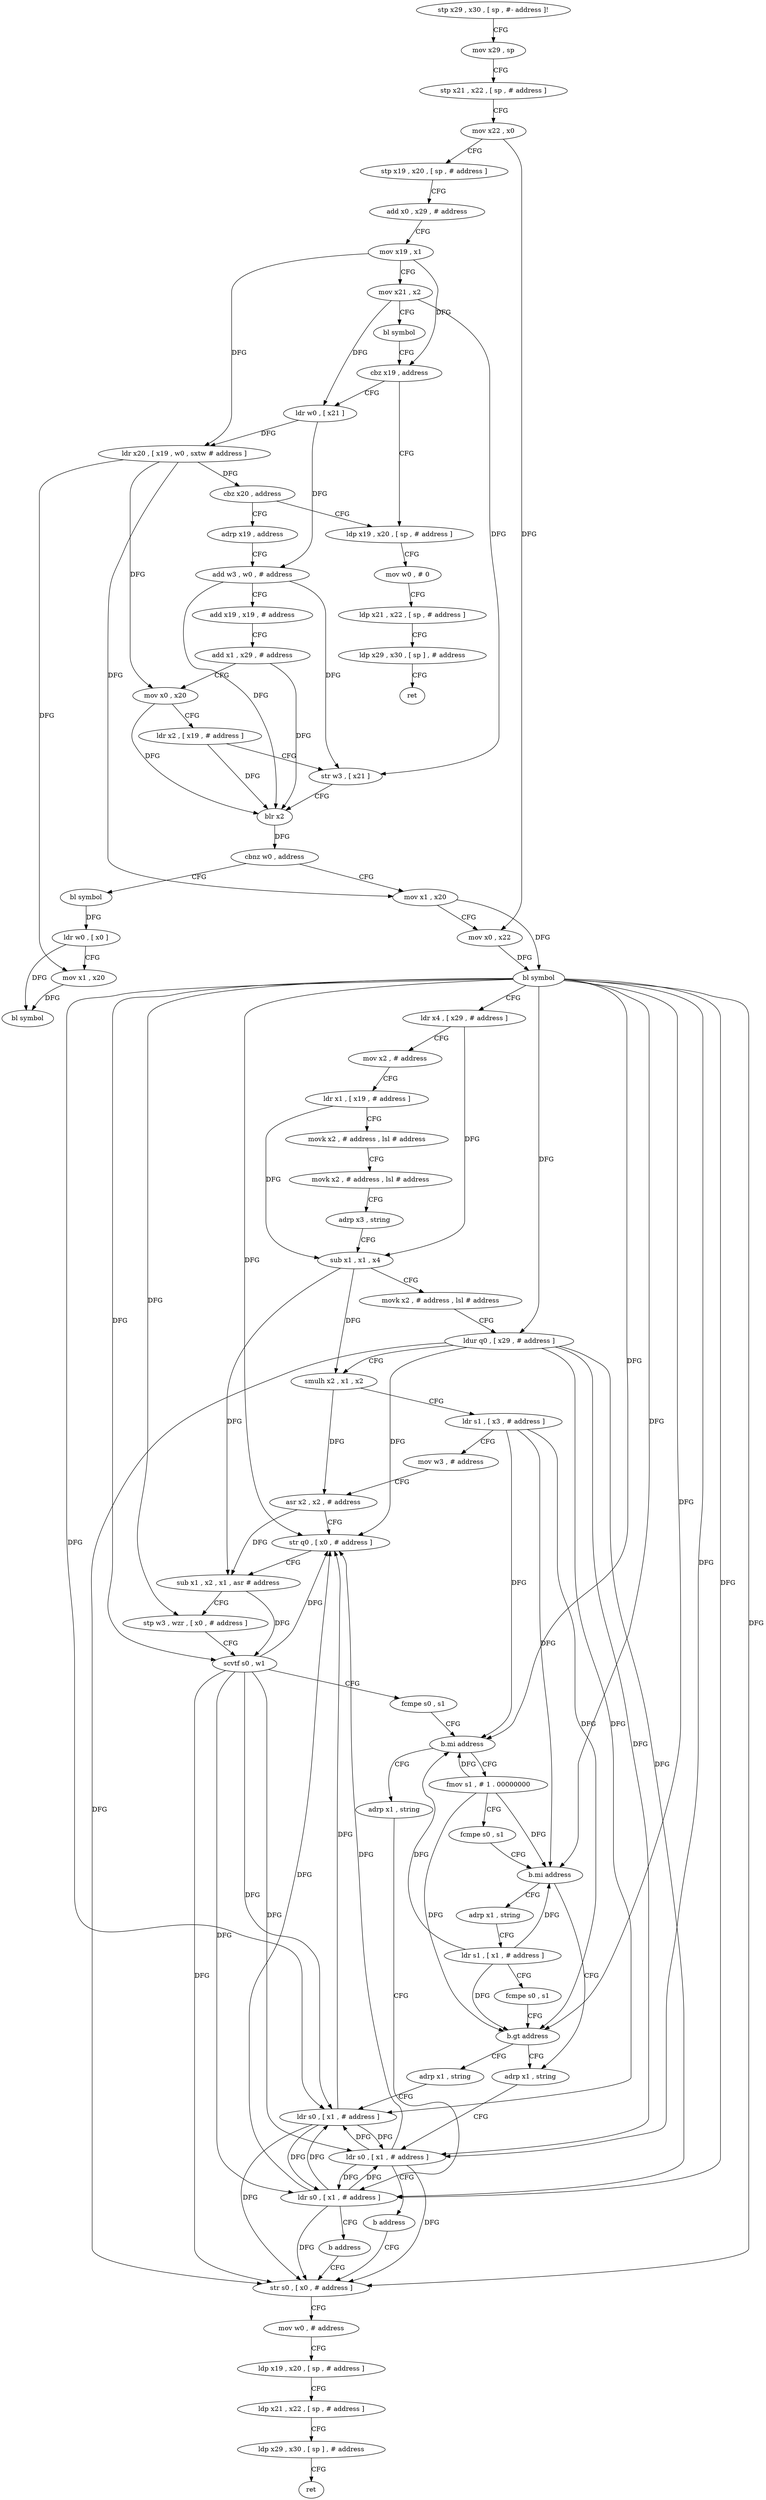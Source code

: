 digraph "func" {
"4268552" [label = "stp x29 , x30 , [ sp , #- address ]!" ]
"4268556" [label = "mov x29 , sp" ]
"4268560" [label = "stp x21 , x22 , [ sp , # address ]" ]
"4268564" [label = "mov x22 , x0" ]
"4268568" [label = "stp x19 , x20 , [ sp , # address ]" ]
"4268572" [label = "add x0 , x29 , # address" ]
"4268576" [label = "mov x19 , x1" ]
"4268580" [label = "mov x21 , x2" ]
"4268584" [label = "bl symbol" ]
"4268588" [label = "cbz x19 , address" ]
"4268792" [label = "ldp x19 , x20 , [ sp , # address ]" ]
"4268592" [label = "ldr w0 , [ x21 ]" ]
"4268796" [label = "mov w0 , # 0" ]
"4268800" [label = "ldp x21 , x22 , [ sp , # address ]" ]
"4268804" [label = "ldp x29 , x30 , [ sp ] , # address" ]
"4268808" [label = "ret" ]
"4268596" [label = "ldr x20 , [ x19 , w0 , sxtw # address ]" ]
"4268600" [label = "cbz x20 , address" ]
"4268604" [label = "adrp x19 , address" ]
"4268608" [label = "add w3 , w0 , # address" ]
"4268612" [label = "add x19 , x19 , # address" ]
"4268616" [label = "add x1 , x29 , # address" ]
"4268620" [label = "mov x0 , x20" ]
"4268624" [label = "ldr x2 , [ x19 , # address ]" ]
"4268628" [label = "str w3 , [ x21 ]" ]
"4268632" [label = "blr x2" ]
"4268636" [label = "cbnz w0 , address" ]
"4268844" [label = "bl symbol" ]
"4268640" [label = "mov x1 , x20" ]
"4268848" [label = "ldr w0 , [ x0 ]" ]
"4268852" [label = "mov x1 , x20" ]
"4268856" [label = "bl symbol" ]
"4268644" [label = "mov x0 , x22" ]
"4268648" [label = "bl symbol" ]
"4268652" [label = "ldr x4 , [ x29 , # address ]" ]
"4268656" [label = "mov x2 , # address" ]
"4268660" [label = "ldr x1 , [ x19 , # address ]" ]
"4268664" [label = "movk x2 , # address , lsl # address" ]
"4268668" [label = "movk x2 , # address , lsl # address" ]
"4268672" [label = "adrp x3 , string" ]
"4268676" [label = "sub x1 , x1 , x4" ]
"4268680" [label = "movk x2 , # address , lsl # address" ]
"4268684" [label = "ldur q0 , [ x29 , # address ]" ]
"4268688" [label = "smulh x2 , x1 , x2" ]
"4268692" [label = "ldr s1 , [ x3 , # address ]" ]
"4268696" [label = "mov w3 , # address" ]
"4268700" [label = "asr x2 , x2 , # address" ]
"4268704" [label = "str q0 , [ x0 , # address ]" ]
"4268708" [label = "sub x1 , x2 , x1 , asr # address" ]
"4268712" [label = "stp w3 , wzr , [ x0 , # address ]" ]
"4268716" [label = "scvtf s0 , w1" ]
"4268720" [label = "fcmpe s0 , s1" ]
"4268724" [label = "b.mi address" ]
"4268816" [label = "adrp x1 , string" ]
"4268728" [label = "fmov s1 , # 1 . 00000000" ]
"4268820" [label = "ldr s0 , [ x1 , # address ]" ]
"4268824" [label = "b address" ]
"4268764" [label = "str s0 , [ x0 , # address ]" ]
"4268732" [label = "fcmpe s0 , s1" ]
"4268736" [label = "b.mi address" ]
"4268832" [label = "adrp x1 , string" ]
"4268740" [label = "adrp x1 , string" ]
"4268768" [label = "mov w0 , # address" ]
"4268772" [label = "ldp x19 , x20 , [ sp , # address ]" ]
"4268776" [label = "ldp x21 , x22 , [ sp , # address ]" ]
"4268780" [label = "ldp x29 , x30 , [ sp ] , # address" ]
"4268784" [label = "ret" ]
"4268836" [label = "ldr s0 , [ x1 , # address ]" ]
"4268840" [label = "b address" ]
"4268744" [label = "ldr s1 , [ x1 , # address ]" ]
"4268748" [label = "fcmpe s0 , s1" ]
"4268752" [label = "b.gt address" ]
"4268756" [label = "adrp x1 , string" ]
"4268760" [label = "ldr s0 , [ x1 , # address ]" ]
"4268552" -> "4268556" [ label = "CFG" ]
"4268556" -> "4268560" [ label = "CFG" ]
"4268560" -> "4268564" [ label = "CFG" ]
"4268564" -> "4268568" [ label = "CFG" ]
"4268564" -> "4268644" [ label = "DFG" ]
"4268568" -> "4268572" [ label = "CFG" ]
"4268572" -> "4268576" [ label = "CFG" ]
"4268576" -> "4268580" [ label = "CFG" ]
"4268576" -> "4268588" [ label = "DFG" ]
"4268576" -> "4268596" [ label = "DFG" ]
"4268580" -> "4268584" [ label = "CFG" ]
"4268580" -> "4268592" [ label = "DFG" ]
"4268580" -> "4268628" [ label = "DFG" ]
"4268584" -> "4268588" [ label = "CFG" ]
"4268588" -> "4268792" [ label = "CFG" ]
"4268588" -> "4268592" [ label = "CFG" ]
"4268792" -> "4268796" [ label = "CFG" ]
"4268592" -> "4268596" [ label = "DFG" ]
"4268592" -> "4268608" [ label = "DFG" ]
"4268796" -> "4268800" [ label = "CFG" ]
"4268800" -> "4268804" [ label = "CFG" ]
"4268804" -> "4268808" [ label = "CFG" ]
"4268596" -> "4268600" [ label = "DFG" ]
"4268596" -> "4268620" [ label = "DFG" ]
"4268596" -> "4268852" [ label = "DFG" ]
"4268596" -> "4268640" [ label = "DFG" ]
"4268600" -> "4268792" [ label = "CFG" ]
"4268600" -> "4268604" [ label = "CFG" ]
"4268604" -> "4268608" [ label = "CFG" ]
"4268608" -> "4268612" [ label = "CFG" ]
"4268608" -> "4268628" [ label = "DFG" ]
"4268608" -> "4268632" [ label = "DFG" ]
"4268612" -> "4268616" [ label = "CFG" ]
"4268616" -> "4268620" [ label = "CFG" ]
"4268616" -> "4268632" [ label = "DFG" ]
"4268620" -> "4268624" [ label = "CFG" ]
"4268620" -> "4268632" [ label = "DFG" ]
"4268624" -> "4268628" [ label = "CFG" ]
"4268624" -> "4268632" [ label = "DFG" ]
"4268628" -> "4268632" [ label = "CFG" ]
"4268632" -> "4268636" [ label = "DFG" ]
"4268636" -> "4268844" [ label = "CFG" ]
"4268636" -> "4268640" [ label = "CFG" ]
"4268844" -> "4268848" [ label = "DFG" ]
"4268640" -> "4268644" [ label = "CFG" ]
"4268640" -> "4268648" [ label = "DFG" ]
"4268848" -> "4268852" [ label = "CFG" ]
"4268848" -> "4268856" [ label = "DFG" ]
"4268852" -> "4268856" [ label = "DFG" ]
"4268644" -> "4268648" [ label = "DFG" ]
"4268648" -> "4268652" [ label = "CFG" ]
"4268648" -> "4268704" [ label = "DFG" ]
"4268648" -> "4268712" [ label = "DFG" ]
"4268648" -> "4268764" [ label = "DFG" ]
"4268648" -> "4268684" [ label = "DFG" ]
"4268648" -> "4268716" [ label = "DFG" ]
"4268648" -> "4268724" [ label = "DFG" ]
"4268648" -> "4268820" [ label = "DFG" ]
"4268648" -> "4268736" [ label = "DFG" ]
"4268648" -> "4268836" [ label = "DFG" ]
"4268648" -> "4268752" [ label = "DFG" ]
"4268648" -> "4268760" [ label = "DFG" ]
"4268652" -> "4268656" [ label = "CFG" ]
"4268652" -> "4268676" [ label = "DFG" ]
"4268656" -> "4268660" [ label = "CFG" ]
"4268660" -> "4268664" [ label = "CFG" ]
"4268660" -> "4268676" [ label = "DFG" ]
"4268664" -> "4268668" [ label = "CFG" ]
"4268668" -> "4268672" [ label = "CFG" ]
"4268672" -> "4268676" [ label = "CFG" ]
"4268676" -> "4268680" [ label = "CFG" ]
"4268676" -> "4268688" [ label = "DFG" ]
"4268676" -> "4268708" [ label = "DFG" ]
"4268680" -> "4268684" [ label = "CFG" ]
"4268684" -> "4268688" [ label = "CFG" ]
"4268684" -> "4268704" [ label = "DFG" ]
"4268684" -> "4268820" [ label = "DFG" ]
"4268684" -> "4268764" [ label = "DFG" ]
"4268684" -> "4268836" [ label = "DFG" ]
"4268684" -> "4268760" [ label = "DFG" ]
"4268688" -> "4268692" [ label = "CFG" ]
"4268688" -> "4268700" [ label = "DFG" ]
"4268692" -> "4268696" [ label = "CFG" ]
"4268692" -> "4268724" [ label = "DFG" ]
"4268692" -> "4268736" [ label = "DFG" ]
"4268692" -> "4268752" [ label = "DFG" ]
"4268696" -> "4268700" [ label = "CFG" ]
"4268700" -> "4268704" [ label = "CFG" ]
"4268700" -> "4268708" [ label = "DFG" ]
"4268704" -> "4268708" [ label = "CFG" ]
"4268708" -> "4268712" [ label = "CFG" ]
"4268708" -> "4268716" [ label = "DFG" ]
"4268712" -> "4268716" [ label = "CFG" ]
"4268716" -> "4268720" [ label = "CFG" ]
"4268716" -> "4268704" [ label = "DFG" ]
"4268716" -> "4268820" [ label = "DFG" ]
"4268716" -> "4268764" [ label = "DFG" ]
"4268716" -> "4268836" [ label = "DFG" ]
"4268716" -> "4268760" [ label = "DFG" ]
"4268720" -> "4268724" [ label = "CFG" ]
"4268724" -> "4268816" [ label = "CFG" ]
"4268724" -> "4268728" [ label = "CFG" ]
"4268816" -> "4268820" [ label = "CFG" ]
"4268728" -> "4268732" [ label = "CFG" ]
"4268728" -> "4268724" [ label = "DFG" ]
"4268728" -> "4268736" [ label = "DFG" ]
"4268728" -> "4268752" [ label = "DFG" ]
"4268820" -> "4268824" [ label = "CFG" ]
"4268820" -> "4268704" [ label = "DFG" ]
"4268820" -> "4268764" [ label = "DFG" ]
"4268820" -> "4268836" [ label = "DFG" ]
"4268820" -> "4268760" [ label = "DFG" ]
"4268824" -> "4268764" [ label = "CFG" ]
"4268764" -> "4268768" [ label = "CFG" ]
"4268732" -> "4268736" [ label = "CFG" ]
"4268736" -> "4268832" [ label = "CFG" ]
"4268736" -> "4268740" [ label = "CFG" ]
"4268832" -> "4268836" [ label = "CFG" ]
"4268740" -> "4268744" [ label = "CFG" ]
"4268768" -> "4268772" [ label = "CFG" ]
"4268772" -> "4268776" [ label = "CFG" ]
"4268776" -> "4268780" [ label = "CFG" ]
"4268780" -> "4268784" [ label = "CFG" ]
"4268836" -> "4268840" [ label = "CFG" ]
"4268836" -> "4268704" [ label = "DFG" ]
"4268836" -> "4268820" [ label = "DFG" ]
"4268836" -> "4268764" [ label = "DFG" ]
"4268836" -> "4268760" [ label = "DFG" ]
"4268840" -> "4268764" [ label = "CFG" ]
"4268744" -> "4268748" [ label = "CFG" ]
"4268744" -> "4268724" [ label = "DFG" ]
"4268744" -> "4268736" [ label = "DFG" ]
"4268744" -> "4268752" [ label = "DFG" ]
"4268748" -> "4268752" [ label = "CFG" ]
"4268752" -> "4268832" [ label = "CFG" ]
"4268752" -> "4268756" [ label = "CFG" ]
"4268756" -> "4268760" [ label = "CFG" ]
"4268760" -> "4268764" [ label = "DFG" ]
"4268760" -> "4268704" [ label = "DFG" ]
"4268760" -> "4268820" [ label = "DFG" ]
"4268760" -> "4268836" [ label = "DFG" ]
}
